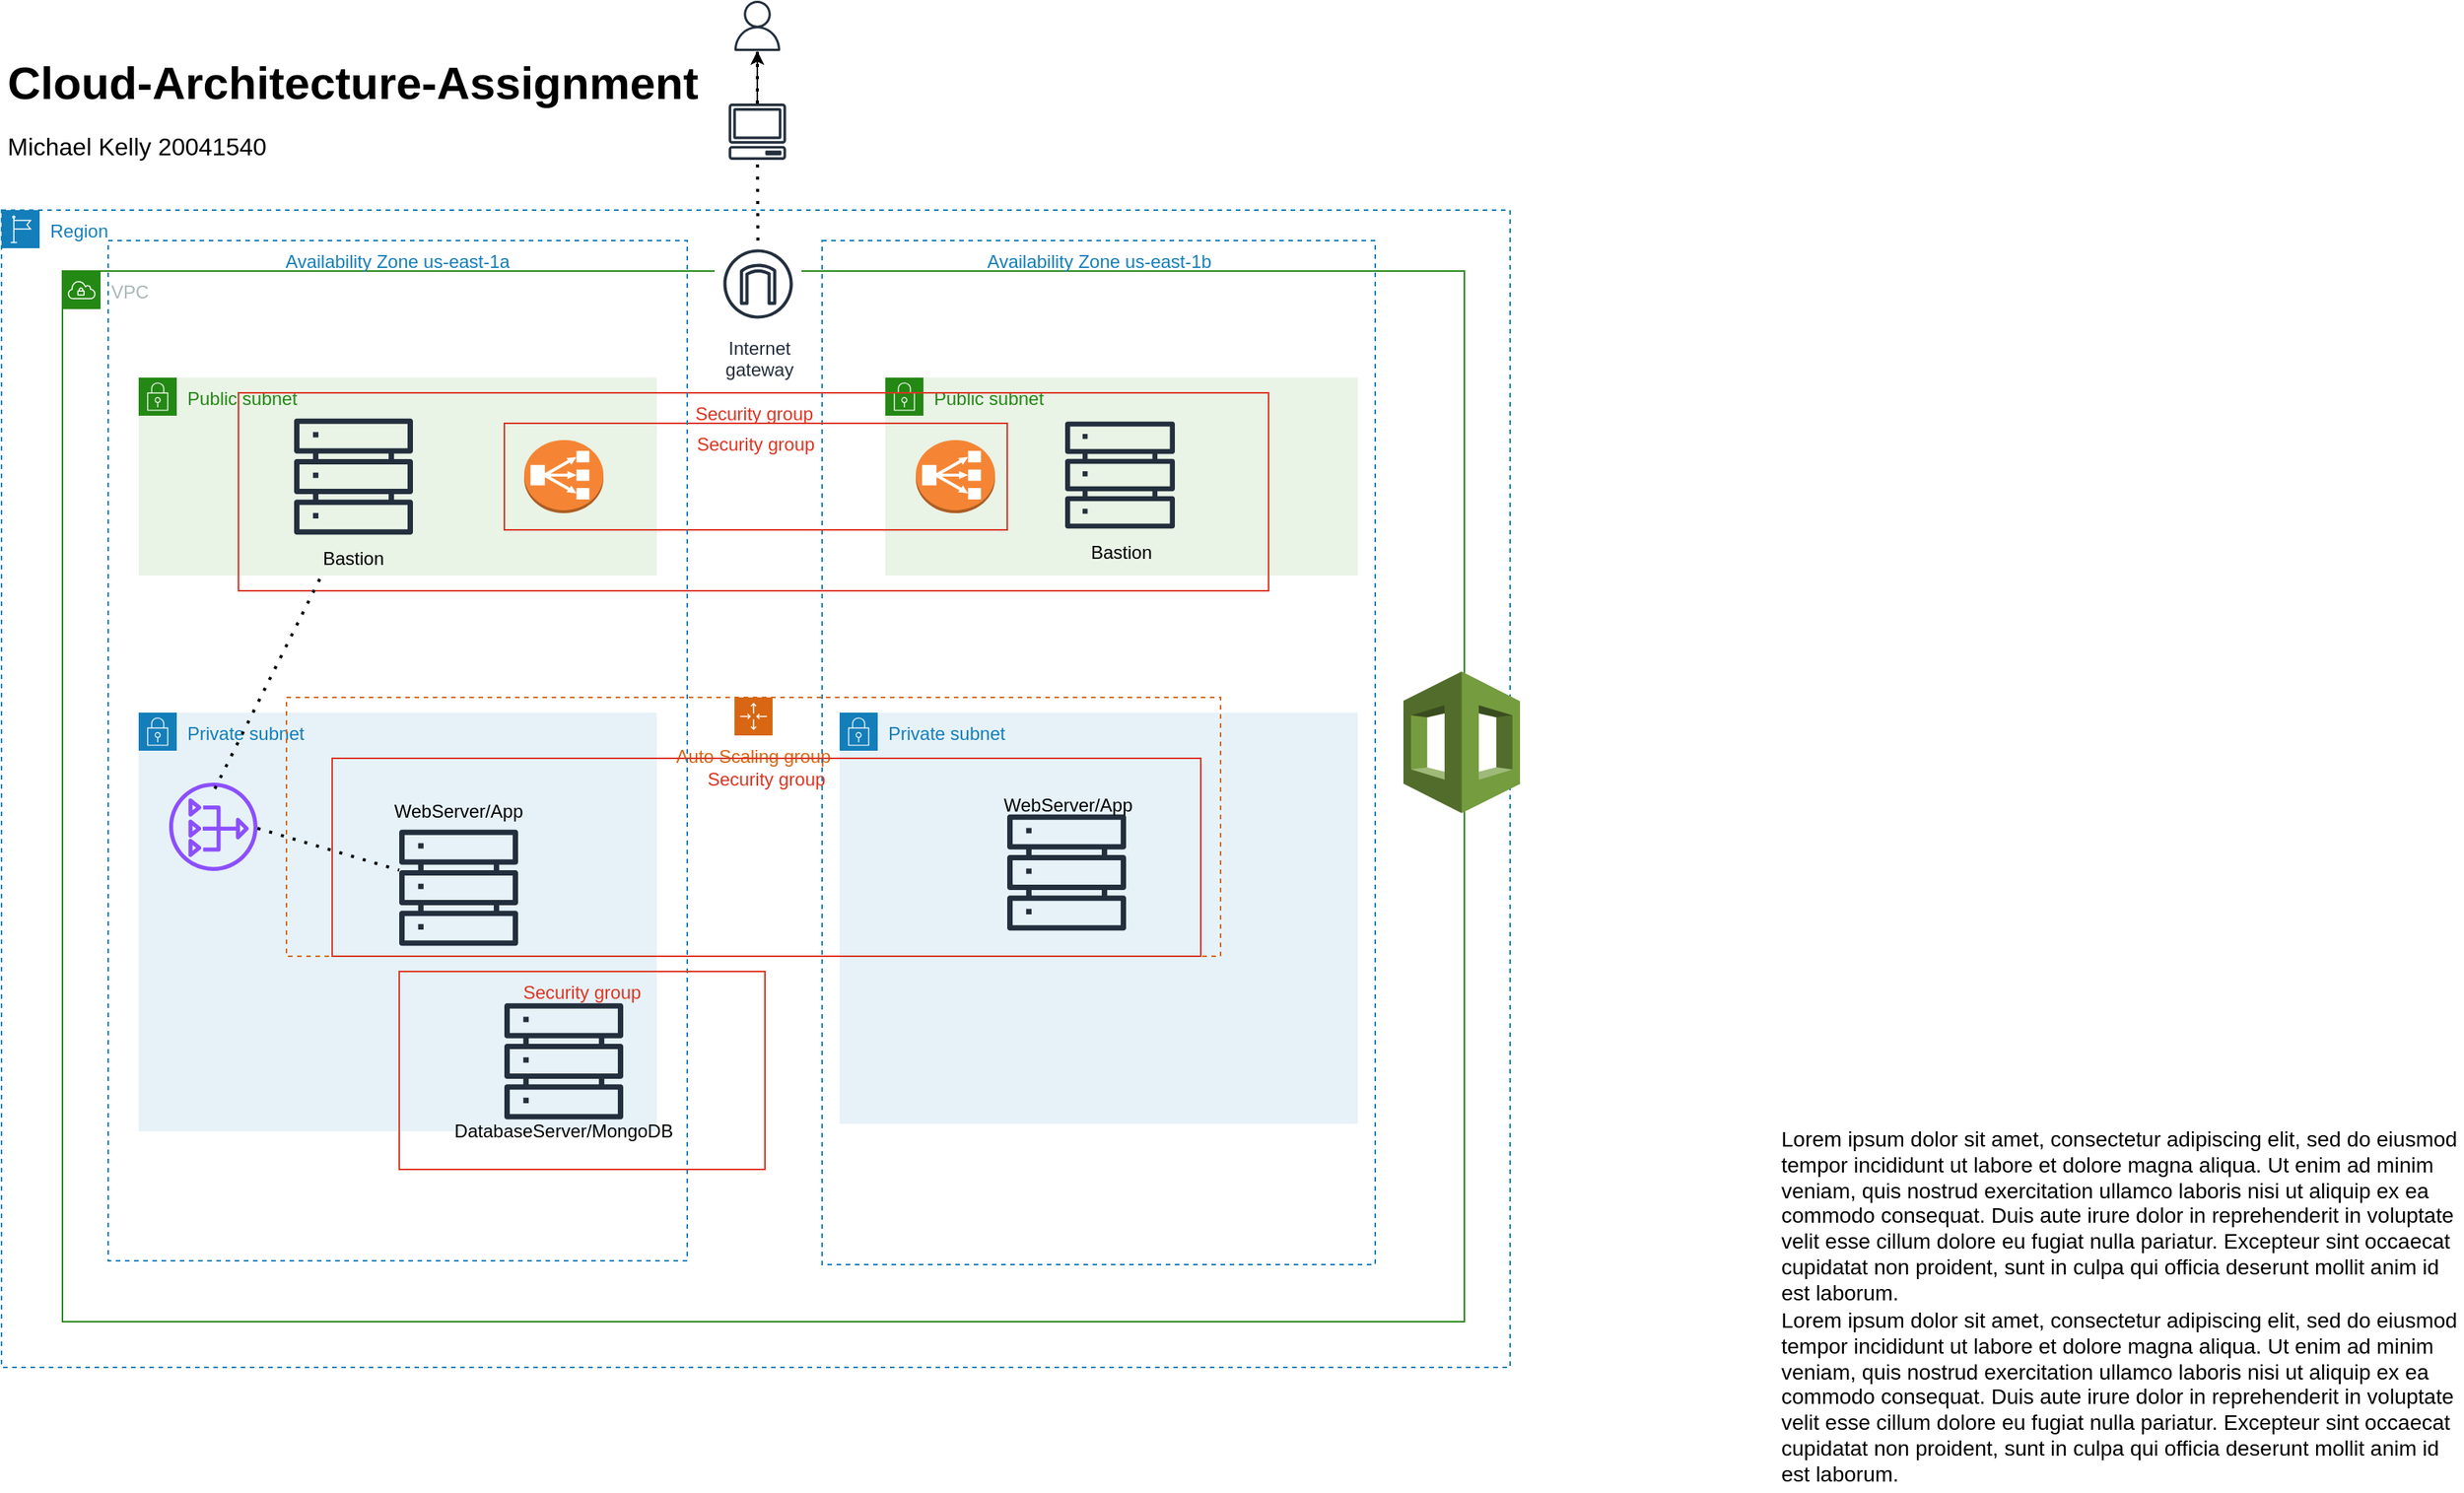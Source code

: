 <mxfile version="22.0.8" type="github">
  <diagram id="Ht1M8jgEwFfnCIfOTk4-" name="Page-1">
    <mxGraphModel dx="1224" dy="779" grid="1" gridSize="10" guides="1" tooltips="1" connect="1" arrows="1" fold="1" page="1" pageScale="1" pageWidth="827" pageHeight="1169" math="0" shadow="0">
      <root>
        <mxCell id="0" />
        <mxCell id="1" parent="0" />
        <mxCell id="-QjtrjUzRDEMRZ5MF8oH-47" value="Cloud-Architecture-Assignment" style="text;html=1;resizable=0;points=[];autosize=1;align=left;verticalAlign=top;spacingTop=-4;fontSize=30;fontStyle=1" parent="1" vertex="1">
          <mxGeometry x="12" y="65.5" width="480" height="40" as="geometry" />
        </mxCell>
        <mxCell id="-QjtrjUzRDEMRZ5MF8oH-48" value="Michael Kelly 20041540" style="text;html=1;resizable=0;points=[];autosize=1;align=left;verticalAlign=top;spacingTop=-4;fontSize=16" parent="1" vertex="1">
          <mxGeometry x="12" y="115.5" width="190" height="30" as="geometry" />
        </mxCell>
        <mxCell id="7OVz4w7n9kzEPWy-4BBC-19" value="&lt;span&gt;Lorem ipsum dolor sit amet, consectetur adipiscing elit, sed do eiusmod tempor incididunt ut labore et dolore magna aliqua. Ut enim ad minim veniam, quis nostrud exercitation ullamco laboris nisi ut aliquip ex ea commodo consequat. Duis aute irure dolor in reprehenderit in voluptate velit esse cillum dolore eu fugiat nulla pariatur. Excepteur sint occaecat cupidatat non proident, sunt in culpa qui officia deserunt mollit anim id est laborum.&lt;/span&gt;&lt;br&gt;" style="text;html=1;align=left;verticalAlign=top;spacingTop=-4;fontSize=14;labelBackgroundColor=none;whiteSpace=wrap;" parent="1" vertex="1">
          <mxGeometry x="1176" y="768.5" width="449" height="113" as="geometry" />
        </mxCell>
        <mxCell id="7OVz4w7n9kzEPWy-4BBC-20" value="&lt;span&gt;Lorem ipsum dolor sit amet, consectetur adipiscing elit, sed do eiusmod tempor incididunt ut labore et dolore magna aliqua. Ut enim ad minim veniam, quis nostrud exercitation ullamco laboris nisi ut aliquip ex ea commodo consequat. Duis aute irure dolor in reprehenderit in voluptate velit esse cillum dolore eu fugiat nulla pariatur. Excepteur sint occaecat cupidatat non proident, sunt in culpa qui officia deserunt mollit anim id est laborum.&lt;/span&gt;&lt;br&gt;" style="text;html=1;align=left;verticalAlign=top;spacingTop=-4;fontSize=14;labelBackgroundColor=none;whiteSpace=wrap;" parent="1" vertex="1">
          <mxGeometry x="1176" y="887.5" width="449" height="124" as="geometry" />
        </mxCell>
        <mxCell id="c5qdCcdymLX-LWGCJBsc-2" value="Region" style="points=[[0,0],[0.25,0],[0.5,0],[0.75,0],[1,0],[1,0.25],[1,0.5],[1,0.75],[1,1],[0.75,1],[0.5,1],[0.25,1],[0,1],[0,0.75],[0,0.5],[0,0.25]];outlineConnect=0;gradientColor=none;html=1;whiteSpace=wrap;fontSize=12;fontStyle=0;container=1;pointerEvents=0;collapsible=0;recursiveResize=0;shape=mxgraph.aws4.group;grIcon=mxgraph.aws4.group_region;strokeColor=#147EBA;fillColor=none;verticalAlign=top;align=left;spacingLeft=30;fontColor=#147EBA;dashed=1;" parent="1" vertex="1">
          <mxGeometry x="10" y="170" width="990" height="760" as="geometry" />
        </mxCell>
        <mxCell id="c5qdCcdymLX-LWGCJBsc-5" value="VPC" style="points=[[0,0],[0.25,0],[0.5,0],[0.75,0],[1,0],[1,0.25],[1,0.5],[1,0.75],[1,1],[0.75,1],[0.5,1],[0.25,1],[0,1],[0,0.75],[0,0.5],[0,0.25]];outlineConnect=0;gradientColor=none;html=1;whiteSpace=wrap;fontSize=12;fontStyle=0;container=1;pointerEvents=0;collapsible=0;recursiveResize=0;shape=mxgraph.aws4.group;grIcon=mxgraph.aws4.group_vpc;strokeColor=#248814;fillColor=none;verticalAlign=top;align=left;spacingLeft=30;fontColor=#AAB7B8;dashed=0;" parent="c5qdCcdymLX-LWGCJBsc-2" vertex="1">
          <mxGeometry x="40" y="40" width="920" height="690" as="geometry" />
        </mxCell>
        <mxCell id="c5qdCcdymLX-LWGCJBsc-13" value="Private subnet" style="points=[[0,0],[0.25,0],[0.5,0],[0.75,0],[1,0],[1,0.25],[1,0.5],[1,0.75],[1,1],[0.75,1],[0.5,1],[0.25,1],[0,1],[0,0.75],[0,0.5],[0,0.25]];outlineConnect=0;gradientColor=none;html=1;whiteSpace=wrap;fontSize=12;fontStyle=0;container=1;pointerEvents=0;collapsible=0;recursiveResize=0;shape=mxgraph.aws4.group;grIcon=mxgraph.aws4.group_security_group;grStroke=0;strokeColor=#147EBA;fillColor=#E6F2F8;verticalAlign=top;align=left;spacingLeft=30;fontColor=#147EBA;dashed=0;" parent="c5qdCcdymLX-LWGCJBsc-5" vertex="1">
          <mxGeometry x="50" y="290" width="340" height="275" as="geometry" />
        </mxCell>
        <mxCell id="c5qdCcdymLX-LWGCJBsc-14" value="Public subnet" style="points=[[0,0],[0.25,0],[0.5,0],[0.75,0],[1,0],[1,0.25],[1,0.5],[1,0.75],[1,1],[0.75,1],[0.5,1],[0.25,1],[0,1],[0,0.75],[0,0.5],[0,0.25]];outlineConnect=0;gradientColor=none;html=1;whiteSpace=wrap;fontSize=12;fontStyle=0;container=1;pointerEvents=0;collapsible=0;recursiveResize=0;shape=mxgraph.aws4.group;grIcon=mxgraph.aws4.group_security_group;grStroke=0;strokeColor=#248814;fillColor=#E9F3E6;verticalAlign=top;align=left;spacingLeft=30;fontColor=#248814;dashed=0;" parent="c5qdCcdymLX-LWGCJBsc-5" vertex="1">
          <mxGeometry x="50" y="70" width="340" height="130" as="geometry" />
        </mxCell>
        <mxCell id="c5qdCcdymLX-LWGCJBsc-15" value="Public subnet" style="points=[[0,0],[0.25,0],[0.5,0],[0.75,0],[1,0],[1,0.25],[1,0.5],[1,0.75],[1,1],[0.75,1],[0.5,1],[0.25,1],[0,1],[0,0.75],[0,0.5],[0,0.25]];outlineConnect=0;gradientColor=none;html=1;whiteSpace=wrap;fontSize=12;fontStyle=0;container=1;pointerEvents=0;collapsible=0;recursiveResize=0;shape=mxgraph.aws4.group;grIcon=mxgraph.aws4.group_security_group;grStroke=0;strokeColor=#248814;fillColor=#E9F3E6;verticalAlign=top;align=left;spacingLeft=30;fontColor=#248814;dashed=0;" parent="c5qdCcdymLX-LWGCJBsc-5" vertex="1">
          <mxGeometry x="540" y="70" width="310" height="130" as="geometry" />
        </mxCell>
        <mxCell id="c5qdCcdymLX-LWGCJBsc-18" value="Private subnet" style="points=[[0,0],[0.25,0],[0.5,0],[0.75,0],[1,0],[1,0.25],[1,0.5],[1,0.75],[1,1],[0.75,1],[0.5,1],[0.25,1],[0,1],[0,0.75],[0,0.5],[0,0.25]];outlineConnect=0;gradientColor=none;html=1;whiteSpace=wrap;fontSize=12;fontStyle=0;container=1;pointerEvents=0;collapsible=0;recursiveResize=0;shape=mxgraph.aws4.group;grIcon=mxgraph.aws4.group_security_group;grStroke=0;strokeColor=#147EBA;fillColor=#E6F2F8;verticalAlign=top;align=left;spacingLeft=30;fontColor=#147EBA;dashed=0;" parent="c5qdCcdymLX-LWGCJBsc-5" vertex="1">
          <mxGeometry x="510" y="290" width="340" height="270" as="geometry" />
        </mxCell>
        <mxCell id="c5qdCcdymLX-LWGCJBsc-20" value="" style="sketch=0;outlineConnect=0;fontColor=#232F3E;gradientColor=none;fillColor=#232F3D;strokeColor=none;dashed=0;verticalLabelPosition=bottom;verticalAlign=top;align=center;html=1;fontSize=12;fontStyle=0;aspect=fixed;pointerEvents=1;shape=mxgraph.aws4.servers;" parent="c5qdCcdymLX-LWGCJBsc-5" vertex="1">
          <mxGeometry x="620" y="356" width="78" height="78" as="geometry" />
        </mxCell>
        <mxCell id="c5qdCcdymLX-LWGCJBsc-31" value="" style="sketch=0;outlineConnect=0;fontColor=#232F3E;gradientColor=none;fillColor=#232F3D;strokeColor=none;dashed=0;verticalLabelPosition=bottom;verticalAlign=top;align=center;html=1;fontSize=12;fontStyle=0;aspect=fixed;pointerEvents=1;shape=mxgraph.aws4.servers;" parent="c5qdCcdymLX-LWGCJBsc-5" vertex="1">
          <mxGeometry x="658" y="98" width="72" height="72" as="geometry" />
        </mxCell>
        <mxCell id="c5qdCcdymLX-LWGCJBsc-38" value="Bastion" style="text;strokeColor=none;align=center;fillColor=none;html=1;verticalAlign=middle;whiteSpace=wrap;rounded=0;" parent="c5qdCcdymLX-LWGCJBsc-5" vertex="1">
          <mxGeometry x="665" y="170" width="60" height="30" as="geometry" />
        </mxCell>
        <mxCell id="c5qdCcdymLX-LWGCJBsc-30" value="Auto Scaling group" style="points=[[0,0],[0.25,0],[0.5,0],[0.75,0],[1,0],[1,0.25],[1,0.5],[1,0.75],[1,1],[0.75,1],[0.5,1],[0.25,1],[0,1],[0,0.75],[0,0.5],[0,0.25]];outlineConnect=0;gradientColor=none;html=1;whiteSpace=wrap;fontSize=12;fontStyle=0;container=1;pointerEvents=0;collapsible=0;recursiveResize=0;shape=mxgraph.aws4.groupCenter;grIcon=mxgraph.aws4.group_auto_scaling_group;grStroke=1;strokeColor=#D86613;fillColor=none;verticalAlign=top;align=center;fontColor=#D86613;dashed=1;spacingTop=25;" parent="c5qdCcdymLX-LWGCJBsc-5" vertex="1">
          <mxGeometry x="147" y="280" width="613" height="170" as="geometry" />
        </mxCell>
        <mxCell id="c5qdCcdymLX-LWGCJBsc-26" value="Security group" style="fillColor=none;strokeColor=#DD3522;verticalAlign=top;fontStyle=0;fontColor=#DD3522;whiteSpace=wrap;html=1;" parent="c5qdCcdymLX-LWGCJBsc-30" vertex="1">
          <mxGeometry x="30" y="40" width="570" height="130" as="geometry" />
        </mxCell>
        <mxCell id="c5qdCcdymLX-LWGCJBsc-11" value="Availability Zone us-east-1b" style="fillColor=none;strokeColor=#147EBA;dashed=1;verticalAlign=top;fontStyle=0;fontColor=#147EBA;whiteSpace=wrap;html=1;" parent="c5qdCcdymLX-LWGCJBsc-5" vertex="1">
          <mxGeometry x="498.5" y="-20" width="363" height="672.5" as="geometry" />
        </mxCell>
        <mxCell id="eCCUMSkAHWmk7bYO4hLl-16" value="Internet&#xa;gateway" style="sketch=0;outlineConnect=0;fontColor=#232F3E;gradientColor=none;strokeColor=#232F3E;fillColor=#ffffff;dashed=0;verticalLabelPosition=bottom;verticalAlign=top;align=center;html=1;fontSize=12;fontStyle=0;aspect=fixed;shape=mxgraph.aws4.resourceIcon;resIcon=mxgraph.aws4.internet_gateway;" vertex="1" parent="c5qdCcdymLX-LWGCJBsc-5">
          <mxGeometry x="428" y="-20" width="57" height="57" as="geometry" />
        </mxCell>
        <mxCell id="eCCUMSkAHWmk7bYO4hLl-25" value="" style="outlineConnect=0;dashed=0;verticalLabelPosition=bottom;verticalAlign=top;align=center;html=1;shape=mxgraph.aws3.classic_load_balancer;fillColor=#F58534;gradientColor=none;" vertex="1" parent="c5qdCcdymLX-LWGCJBsc-5">
          <mxGeometry x="560" y="111" width="52" height="48" as="geometry" />
        </mxCell>
        <mxCell id="eCCUMSkAHWmk7bYO4hLl-26" value="Security group" style="fillColor=none;strokeColor=#DD3522;verticalAlign=top;fontStyle=0;fontColor=#DD3522;whiteSpace=wrap;html=1;" vertex="1" parent="c5qdCcdymLX-LWGCJBsc-5">
          <mxGeometry x="290" y="100" width="330" height="70" as="geometry" />
        </mxCell>
        <mxCell id="c5qdCcdymLX-LWGCJBsc-39" value="" style="outlineConnect=0;dashed=0;verticalLabelPosition=bottom;verticalAlign=top;align=center;html=1;shape=mxgraph.aws3.cloudformation;fillColor=#759C3E;gradientColor=none;" parent="c5qdCcdymLX-LWGCJBsc-5" vertex="1">
          <mxGeometry x="880" y="263" width="76.5" height="93" as="geometry" />
        </mxCell>
        <mxCell id="eCCUMSkAHWmk7bYO4hLl-27" value="Security group" style="fillColor=none;strokeColor=#DD3522;verticalAlign=top;fontStyle=0;fontColor=#DD3522;whiteSpace=wrap;html=1;" vertex="1" parent="c5qdCcdymLX-LWGCJBsc-5">
          <mxGeometry x="115.5" y="80" width="676" height="130" as="geometry" />
        </mxCell>
        <mxCell id="c5qdCcdymLX-LWGCJBsc-12" value="Availability Zone us-east-1a" style="fillColor=none;strokeColor=#147EBA;dashed=1;verticalAlign=top;fontStyle=0;fontColor=#147EBA;whiteSpace=wrap;html=1;" parent="c5qdCcdymLX-LWGCJBsc-2" vertex="1">
          <mxGeometry x="70" y="20" width="380" height="670" as="geometry" />
        </mxCell>
        <mxCell id="c5qdCcdymLX-LWGCJBsc-19" value="" style="sketch=0;outlineConnect=0;fontColor=#232F3E;gradientColor=none;fillColor=#232F3D;strokeColor=none;dashed=0;verticalLabelPosition=bottom;verticalAlign=top;align=center;html=1;fontSize=12;fontStyle=0;aspect=fixed;pointerEvents=1;shape=mxgraph.aws4.servers;" parent="c5qdCcdymLX-LWGCJBsc-2" vertex="1">
          <mxGeometry x="261" y="406" width="78" height="78" as="geometry" />
        </mxCell>
        <mxCell id="c5qdCcdymLX-LWGCJBsc-23" value="" style="sketch=0;outlineConnect=0;fontColor=#232F3E;gradientColor=none;fillColor=#232F3D;strokeColor=none;dashed=0;verticalLabelPosition=bottom;verticalAlign=top;align=center;html=1;fontSize=12;fontStyle=0;aspect=fixed;pointerEvents=1;shape=mxgraph.aws4.servers;" parent="c5qdCcdymLX-LWGCJBsc-2" vertex="1">
          <mxGeometry x="330" y="520" width="78" height="78" as="geometry" />
        </mxCell>
        <mxCell id="c5qdCcdymLX-LWGCJBsc-25" value="" style="sketch=0;outlineConnect=0;fontColor=#232F3E;gradientColor=none;fillColor=#232F3D;strokeColor=none;dashed=0;verticalLabelPosition=bottom;verticalAlign=top;align=center;html=1;fontSize=12;fontStyle=0;aspect=fixed;pointerEvents=1;shape=mxgraph.aws4.servers;" parent="c5qdCcdymLX-LWGCJBsc-2" vertex="1">
          <mxGeometry x="192" y="136" width="78" height="78" as="geometry" />
        </mxCell>
        <mxCell id="c5qdCcdymLX-LWGCJBsc-27" value="Security group" style="fillColor=none;strokeColor=#DD3522;verticalAlign=top;fontStyle=0;fontColor=#DD3522;whiteSpace=wrap;html=1;" parent="c5qdCcdymLX-LWGCJBsc-2" vertex="1">
          <mxGeometry x="261" y="500" width="240" height="130" as="geometry" />
        </mxCell>
        <mxCell id="c5qdCcdymLX-LWGCJBsc-33" value="Bastion" style="text;strokeColor=none;align=center;fillColor=none;html=1;verticalAlign=middle;whiteSpace=wrap;rounded=0;" parent="c5qdCcdymLX-LWGCJBsc-2" vertex="1">
          <mxGeometry x="201" y="214" width="60" height="30" as="geometry" />
        </mxCell>
        <mxCell id="c5qdCcdymLX-LWGCJBsc-34" value="WebServer/App" style="text;strokeColor=none;align=center;fillColor=none;html=1;verticalAlign=middle;whiteSpace=wrap;rounded=0;" parent="c5qdCcdymLX-LWGCJBsc-2" vertex="1">
          <mxGeometry x="270" y="380" width="60" height="30" as="geometry" />
        </mxCell>
        <mxCell id="c5qdCcdymLX-LWGCJBsc-35" value="WebServer/App" style="text;strokeColor=none;align=center;fillColor=none;html=1;verticalAlign=middle;whiteSpace=wrap;rounded=0;" parent="c5qdCcdymLX-LWGCJBsc-2" vertex="1">
          <mxGeometry x="670" y="376" width="60" height="30" as="geometry" />
        </mxCell>
        <mxCell id="c5qdCcdymLX-LWGCJBsc-36" value="DatabaseServer/MongoDB" style="text;strokeColor=none;align=center;fillColor=none;html=1;verticalAlign=middle;whiteSpace=wrap;rounded=0;" parent="c5qdCcdymLX-LWGCJBsc-2" vertex="1">
          <mxGeometry x="339" y="590" width="60" height="30" as="geometry" />
        </mxCell>
        <mxCell id="eCCUMSkAHWmk7bYO4hLl-1" value="" style="sketch=0;outlineConnect=0;fontColor=#232F3E;gradientColor=none;fillColor=#8C4FFF;strokeColor=none;dashed=0;verticalLabelPosition=bottom;verticalAlign=top;align=center;html=1;fontSize=12;fontStyle=0;aspect=fixed;pointerEvents=1;shape=mxgraph.aws4.nat_gateway;" vertex="1" parent="c5qdCcdymLX-LWGCJBsc-2">
          <mxGeometry x="110" y="376" width="58" height="58" as="geometry" />
        </mxCell>
        <mxCell id="eCCUMSkAHWmk7bYO4hLl-18" value="" style="endArrow=none;dashed=1;html=1;dashPattern=1 3;strokeWidth=2;rounded=0;" edge="1" parent="c5qdCcdymLX-LWGCJBsc-2">
          <mxGeometry width="50" height="50" relative="1" as="geometry">
            <mxPoint x="140" y="380" as="sourcePoint" />
            <mxPoint x="210" y="240" as="targetPoint" />
          </mxGeometry>
        </mxCell>
        <mxCell id="eCCUMSkAHWmk7bYO4hLl-19" value="" style="endArrow=none;dashed=1;html=1;dashPattern=1 3;strokeWidth=2;rounded=0;" edge="1" parent="c5qdCcdymLX-LWGCJBsc-2" target="c5qdCcdymLX-LWGCJBsc-19">
          <mxGeometry width="50" height="50" relative="1" as="geometry">
            <mxPoint x="168" y="406" as="sourcePoint" />
            <mxPoint x="218" y="356" as="targetPoint" />
          </mxGeometry>
        </mxCell>
        <mxCell id="c5qdCcdymLX-LWGCJBsc-32" value="" style="outlineConnect=0;dashed=0;verticalLabelPosition=bottom;verticalAlign=top;align=center;html=1;shape=mxgraph.aws3.classic_load_balancer;fillColor=#F58534;gradientColor=none;" parent="c5qdCcdymLX-LWGCJBsc-2" vertex="1">
          <mxGeometry x="343" y="151" width="52" height="48" as="geometry" />
        </mxCell>
        <mxCell id="eCCUMSkAHWmk7bYO4hLl-8" value="" style="sketch=0;outlineConnect=0;fontColor=#232F3E;gradientColor=none;fillColor=#232F3D;strokeColor=none;dashed=0;verticalLabelPosition=bottom;verticalAlign=top;align=center;html=1;fontSize=12;fontStyle=0;aspect=fixed;pointerEvents=1;shape=mxgraph.aws4.user;" vertex="1" parent="1">
          <mxGeometry x="489.51" y="32.5" width="33" height="33" as="geometry" />
        </mxCell>
        <mxCell id="eCCUMSkAHWmk7bYO4hLl-28" value="" style="edgeStyle=orthogonalEdgeStyle;rounded=0;orthogonalLoop=1;jettySize=auto;html=1;" edge="1" parent="1" source="eCCUMSkAHWmk7bYO4hLl-9" target="eCCUMSkAHWmk7bYO4hLl-8">
          <mxGeometry relative="1" as="geometry" />
        </mxCell>
        <mxCell id="eCCUMSkAHWmk7bYO4hLl-9" value="" style="sketch=0;outlineConnect=0;fontColor=#232F3E;gradientColor=none;fillColor=#232F3D;strokeColor=default;dashed=1;verticalLabelPosition=bottom;verticalAlign=top;align=center;html=1;fontSize=12;fontStyle=0;aspect=fixed;pointerEvents=1;shape=mxgraph.aws4.client;" vertex="1" parent="1">
          <mxGeometry x="487.03" y="100" width="37.97" height="37" as="geometry" />
        </mxCell>
        <mxCell id="eCCUMSkAHWmk7bYO4hLl-21" value="" style="endArrow=none;dashed=1;html=1;dashPattern=1 3;strokeWidth=2;rounded=0;" edge="1" parent="1" source="eCCUMSkAHWmk7bYO4hLl-16" target="eCCUMSkAHWmk7bYO4hLl-9">
          <mxGeometry width="50" height="50" relative="1" as="geometry">
            <mxPoint x="497" y="180" as="sourcePoint" />
            <mxPoint x="547" y="130" as="targetPoint" />
          </mxGeometry>
        </mxCell>
        <mxCell id="eCCUMSkAHWmk7bYO4hLl-22" value="" style="endArrow=none;dashed=1;html=1;dashPattern=1 3;strokeWidth=2;rounded=0;" edge="1" parent="1" source="eCCUMSkAHWmk7bYO4hLl-9" target="eCCUMSkAHWmk7bYO4hLl-8">
          <mxGeometry width="50" height="50" relative="1" as="geometry">
            <mxPoint x="510" y="100" as="sourcePoint" />
            <mxPoint x="560" y="50" as="targetPoint" />
          </mxGeometry>
        </mxCell>
      </root>
    </mxGraphModel>
  </diagram>
</mxfile>
